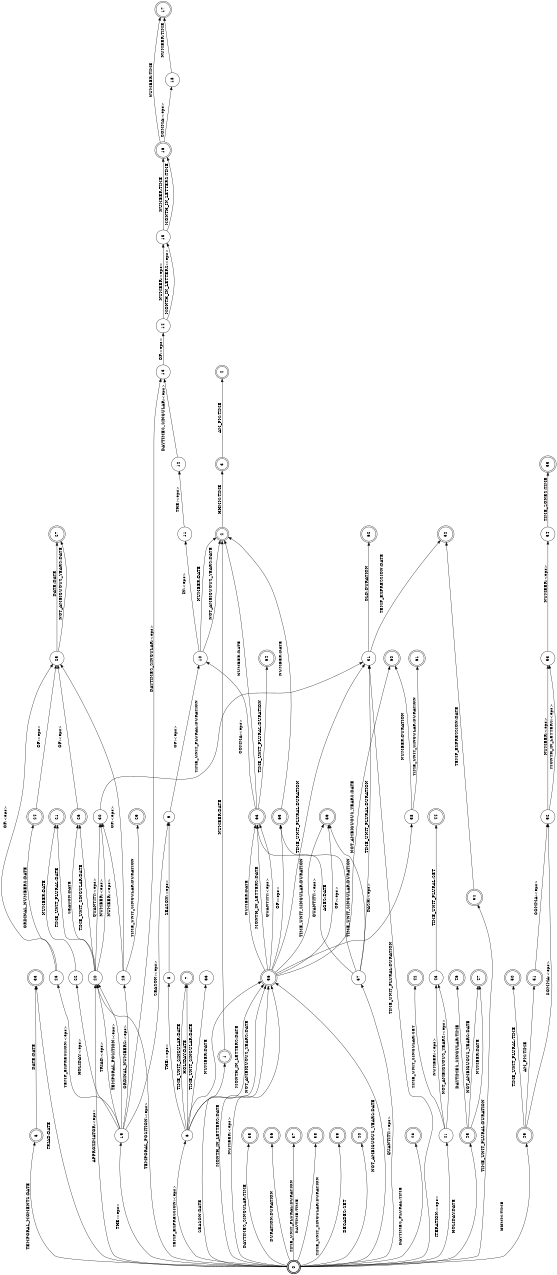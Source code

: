 digraph FST {
rankdir = LR;
size = "8.5,11";
label = "";
center = 1;
orientation = Landscape;
ranksep = "0.4";
nodesep = "0.25";
0 [label = "0", shape = doublecircle, style = bold, fontsize = 14]
	0 -> 1 [label = "SEASON:DATE", fontsize = 14];
	0 -> 5 [label = "TEMPORAL_MOMENTS:DATE", fontsize = 14];
	0 -> 6 [label = "TEMP_EXPRESSION:<eps>", fontsize = 14];
	0 -> 19 [label = "THE:<eps>", fontsize = 14];
	0 -> 20 [label = "TEMPORAL_POSITION:<eps>", fontsize = 14];
	0 -> 20 [label = "APPROXIMATOR:<eps>", fontsize = 14];
	0 -> 31 [label = "TIME_UNIT_PLURAL:DURATION", fontsize = 14];
	0 -> 33 [label = "TRIAD:DATE", fontsize = 14];
	0 -> 34 [label = "TIME_UNIT_PLURAL:DURATION", fontsize = 14];
	0 -> 35 [label = "DAYTIMES_SINGULAR:TIME", fontsize = 14];
	0 -> 36 [label = "DURATION:DURATION", fontsize = 14];
	0 -> 37 [label = "TIME_UNIT_PLURAL:DURATION", fontsize = 14];
	0 -> 38 [label = "DAYTIME:TIME", fontsize = 14];
	0 -> 39 [label = "TIME_UNIT_SINGULAR:DURATION", fontsize = 14];
	0 -> 40 [label = "DECADES:SET", fontsize = 14];
	0 -> 41 [label = "ITERATION:<eps>", fontsize = 14];
	0 -> 45 [label = "HOLIDAY:DATE", fontsize = 14];
	0 -> 48 [label = "DAYTIMES_PLURAL:TIME", fontsize = 14];
	0 -> 49 [label = "HHMM:TIME", fontsize = 14];
	0 -> 56 [label = "NUMBER:<eps>", fontsize = 14];
	0 -> 56 [label = "NOT_AMBIGUOUS_YEARS:DATE", fontsize = 14];
	0 -> 56 [label = "MONTH_IN_LETTERS:DATE", fontsize = 14];
	0 -> 57 [label = "QUANTITY:<eps>", fontsize = 14];
1 [label = "1", shape = doublecircle, style = solid, fontsize = 14]
	1 -> 2 [label = "NUMBER:DATE", fontsize = 14];
2 [label = "2", shape = doublecircle, style = solid, fontsize = 14]
	2 -> 3 [label = "HHMM:TIME", fontsize = 14];
3 [label = "3", shape = doublecircle, style = solid, fontsize = 14]
	3 -> 4 [label = "AM_PM:TIME", fontsize = 14];
4 [label = "4", shape = doublecircle, style = solid, fontsize = 14]
5 [label = "5", shape = doublecircle, style = solid, fontsize = 14]
	5 -> 33 [label = "DATE:DATE", fontsize = 14];
6 [label = "6", shape = circle, style = solid, fontsize = 14]
	6 -> 7 [label = "HOLIDAY:DATE", fontsize = 14];
	6 -> 7 [label = "TIME_UNIT_SINGULAR:DATE", fontsize = 14];
	6 -> 8 [label = "THE:<eps>", fontsize = 14];
	6 -> 56 [label = "NOT_AMBIGUOUS_YEARS:DATE", fontsize = 14];
	6 -> 56 [label = "NUMBER:DATE", fontsize = 14];
	6 -> 56 [label = "MONTH_IN_LETTERS:DATE", fontsize = 14];
	6 -> 66 [label = "TIME_UNIT_SINGULAR:DATE", fontsize = 14];
7 [label = "7", shape = doublecircle, style = solid, fontsize = 14]
8 [label = "8", shape = circle, style = solid, fontsize = 14]
	8 -> 9 [label = "SEASON:<eps>", fontsize = 14];
9 [label = "9", shape = circle, style = solid, fontsize = 14]
	9 -> 10 [label = "OF:<eps>", fontsize = 14];
10 [label = "10", shape = circle, style = solid, fontsize = 14]
	10 -> 2 [label = "NUMBER:DATE", fontsize = 14];
	10 -> 2 [label = "NOT_AMBIGUOUS_YEARS:DATE", fontsize = 14];
	10 -> 11 [label = "IN:<eps>", fontsize = 14];
11 [label = "11", shape = circle, style = solid, fontsize = 14]
	11 -> 12 [label = "THE:<eps>", fontsize = 14];
12 [label = "12", shape = circle, style = solid, fontsize = 14]
	12 -> 13 [label = "DAYTIMES_SINGULAR:<eps>", fontsize = 14];
13 [label = "13", shape = circle, style = solid, fontsize = 14]
	13 -> 14 [label = "OF:<eps>", fontsize = 14];
14 [label = "14", shape = circle, style = solid, fontsize = 14]
	14 -> 15 [label = "NUMBER:<eps>", fontsize = 14];
	14 -> 15 [label = "MONTH_IN_LETTERS:<eps>", fontsize = 14];
15 [label = "15", shape = circle, style = solid, fontsize = 14]
	15 -> 16 [label = "NUMBER:TIME", fontsize = 14];
	15 -> 16 [label = "MONTH_IN_LETTERS:TIME", fontsize = 14];
16 [label = "16", shape = doublecircle, style = solid, fontsize = 14]
	16 -> 17 [label = "NUMBER:TIME", fontsize = 14];
	16 -> 18 [label = "COMMA:<eps>", fontsize = 14];
17 [label = "17", shape = doublecircle, style = solid, fontsize = 14]
18 [label = "18", shape = circle, style = solid, fontsize = 14]
	18 -> 17 [label = "NUMBER:TIME", fontsize = 14];
19 [label = "19", shape = circle, style = solid, fontsize = 14]
	19 -> 20 [label = "TEMPORAL_POSITION:<eps>", fontsize = 14];
	19 -> 20 [label = "TRIAD:<eps>", fontsize = 14];
	19 -> 22 [label = "HOLIDAY:<eps>", fontsize = 14];
	19 -> 13 [label = "DAYTIMES_SINGULAR:<eps>", fontsize = 14];
	19 -> 9 [label = "SEASON:<eps>", fontsize = 14];
	19 -> 23 [label = "TEMP_EXPRESSION:<eps>", fontsize = 14];
	19 -> 28 [label = "ORDINAL_NUMBERS:<eps>", fontsize = 14];
20 [label = "20", shape = circle, style = solid, fontsize = 14]
	20 -> 21 [label = "TIME_UNIT_PLURAL:DATE", fontsize = 14];
	20 -> 26 [label = "TIME_UNIT_SINGULAR:DATE", fontsize = 14];
	20 -> 26 [label = "SEASON:DATE", fontsize = 14];
	20 -> 30 [label = "NUMBER:<eps>", fontsize = 14];
	20 -> 30 [label = "QUANTITY:<eps>", fontsize = 14];
21 [label = "21", shape = doublecircle, style = solid, fontsize = 14]
22 [label = "22", shape = circle, style = solid, fontsize = 14]
	22 -> 21 [label = "NUMBER:DATE", fontsize = 14];
23 [label = "23", shape = circle, style = solid, fontsize = 14]
	23 -> 24 [label = "ORDINAL_NUMBERS:DATE", fontsize = 14];
	23 -> 25 [label = "OF:<eps>", fontsize = 14];
24 [label = "24", shape = doublecircle, style = solid, fontsize = 14]
	24 -> 25 [label = "OF:<eps>", fontsize = 14];
25 [label = "25", shape = circle, style = solid, fontsize = 14]
	25 -> 27 [label = "DATE:DATE", fontsize = 14];
	25 -> 27 [label = "NOT_AMBIGUOUS_YEARS:DATE", fontsize = 14];
26 [label = "26", shape = doublecircle, style = solid, fontsize = 14]
	26 -> 25 [label = "OF:<eps>", fontsize = 14];
27 [label = "27", shape = doublecircle, style = solid, fontsize = 14]
28 [label = "28", shape = circle, style = solid, fontsize = 14]
	28 -> 25 [label = "OF:<eps>", fontsize = 14];
	28 -> 29 [label = "TIME_UNIT_SINGULAR:DURATION", fontsize = 14];
	28 -> 30 [label = "NUMBER:<eps>", fontsize = 14];
29 [label = "29", shape = doublecircle, style = solid, fontsize = 14]
30 [label = "30", shape = circle, style = solid, fontsize = 14]
	30 -> 31 [label = "TIME_UNIT_PLURAL:DURATION", fontsize = 14];
31 [label = "31", shape = circle, style = solid, fontsize = 14]
	31 -> 32 [label = "TEMP_EXPRESSION:DATE", fontsize = 14];
	31 -> 62 [label = "OLD:DURATION", fontsize = 14];
32 [label = "32", shape = doublecircle, style = solid, fontsize = 14]
33 [label = "33", shape = doublecircle, style = solid, fontsize = 14]
34 [label = "34", shape = doublecircle, style = solid, fontsize = 14]
	34 -> 32 [label = "TEMP_EXPRESSION:DATE", fontsize = 14];
35 [label = "35", shape = doublecircle, style = solid, fontsize = 14]
36 [label = "36", shape = doublecircle, style = solid, fontsize = 14]
37 [label = "37", shape = doublecircle, style = solid, fontsize = 14]
38 [label = "38", shape = doublecircle, style = solid, fontsize = 14]
39 [label = "39", shape = doublecircle, style = solid, fontsize = 14]
40 [label = "40", shape = doublecircle, style = solid, fontsize = 14]
41 [label = "41", shape = circle, style = solid, fontsize = 14]
	41 -> 42 [label = "TIME_UNIT_SINGULAR:SET", fontsize = 14];
	41 -> 43 [label = "NUMBER:<eps>", fontsize = 14];
	41 -> 43 [label = "NOT_AMBIGUOUS_YEARS:<eps>", fontsize = 14];
42 [label = "42", shape = doublecircle, style = solid, fontsize = 14]
43 [label = "43", shape = circle, style = solid, fontsize = 14]
	43 -> 44 [label = "TIME_UNIT_PLURAL:SET", fontsize = 14];
44 [label = "44", shape = doublecircle, style = solid, fontsize = 14]
45 [label = "45", shape = doublecircle, style = solid, fontsize = 14]
	45 -> 46 [label = "DAYTIMES_SINGULAR:TIME", fontsize = 14];
	45 -> 47 [label = "NUMBER:DATE", fontsize = 14];
	45 -> 47 [label = "NOT_AMBIGUOUS_YEARS:DATE", fontsize = 14];
46 [label = "46", shape = doublecircle, style = solid, fontsize = 14]
47 [label = "47", shape = doublecircle, style = solid, fontsize = 14]
48 [label = "48", shape = doublecircle, style = solid, fontsize = 14]
49 [label = "49", shape = doublecircle, style = solid, fontsize = 14]
	49 -> 50 [label = "TIME_UNIT_PLURAL:TIME", fontsize = 14];
	49 -> 51 [label = "AM_PM:TIME", fontsize = 14];
	49 -> 52 [label = "COMMA:<eps>", fontsize = 14];
50 [label = "50", shape = doublecircle, style = solid, fontsize = 14]
51 [label = "51", shape = doublecircle, style = solid, fontsize = 14]
	51 -> 52 [label = "COMMA:<eps>", fontsize = 14];
52 [label = "52", shape = circle, style = solid, fontsize = 14]
	52 -> 53 [label = "NUMBER:<eps>", fontsize = 14];
	52 -> 53 [label = "MONTH_IN_LETTERS:<eps>", fontsize = 14];
53 [label = "53", shape = circle, style = solid, fontsize = 14]
	53 -> 54 [label = "NUMBER:<eps>", fontsize = 14];
54 [label = "54", shape = circle, style = solid, fontsize = 14]
	54 -> 55 [label = "TIME_ZONES:TIME", fontsize = 14];
55 [label = "55", shape = doublecircle, style = solid, fontsize = 14]
56 [label = "56", shape = doublecircle, style = solid, fontsize = 14]
	56 -> 58 [label = "DASH:<eps>", fontsize = 14];
	56 -> 59 [label = "AGES:DATE", fontsize = 14];
	56 -> 60 [label = "NOT_AMBIGUOUS_YEARS:DATE", fontsize = 14];
	56 -> 31 [label = "TIME_UNIT_PLURAL:DURATION", fontsize = 14];
	56 -> 59 [label = "TIME_UNIT_SINGULAR:DURATION", fontsize = 14];
	56 -> 63 [label = "NUMBER:DATE", fontsize = 14];
	56 -> 63 [label = "MONTH_IN_LETTERS:DATE", fontsize = 14];
	56 -> 63 [label = "QUANTITY:<eps>", fontsize = 14];
	56 -> 65 [label = "OF:<eps>", fontsize = 14];
57 [label = "57", shape = circle, style = solid, fontsize = 14]
	57 -> 31 [label = "TIME_UNIT_PLURAL:DURATION", fontsize = 14];
	57 -> 59 [label = "TIME_UNIT_SINGULAR:DURATION", fontsize = 14];
	57 -> 63 [label = "QUANTITY:<eps>", fontsize = 14];
	57 -> 65 [label = "OF:<eps>", fontsize = 14];
58 [label = "58", shape = circle, style = solid, fontsize = 14]
	58 -> 60 [label = "NUMBER:DURATION", fontsize = 14];
	58 -> 61 [label = "TIME_UNIT_SINGULAR:DURATION", fontsize = 14];
59 [label = "59", shape = doublecircle, style = solid, fontsize = 14]
60 [label = "60", shape = doublecircle, style = solid, fontsize = 14]
61 [label = "61", shape = doublecircle, style = solid, fontsize = 14]
62 [label = "62", shape = doublecircle, style = solid, fontsize = 14]
63 [label = "63", shape = doublecircle, style = solid, fontsize = 14]
	63 -> 64 [label = "TIME_UNIT_PLURAL:DURATION", fontsize = 14];
	63 -> 2 [label = "NUMBER:DATE", fontsize = 14];
	63 -> 10 [label = "COMMA:<eps>", fontsize = 14];
64 [label = "64", shape = doublecircle, style = solid, fontsize = 14]
65 [label = "65", shape = doublecircle, style = solid, fontsize = 14]
	65 -> 2 [label = "NUMBER:DATE", fontsize = 14];
66 [label = "66", shape = circle, style = solid, fontsize = 14]
}
